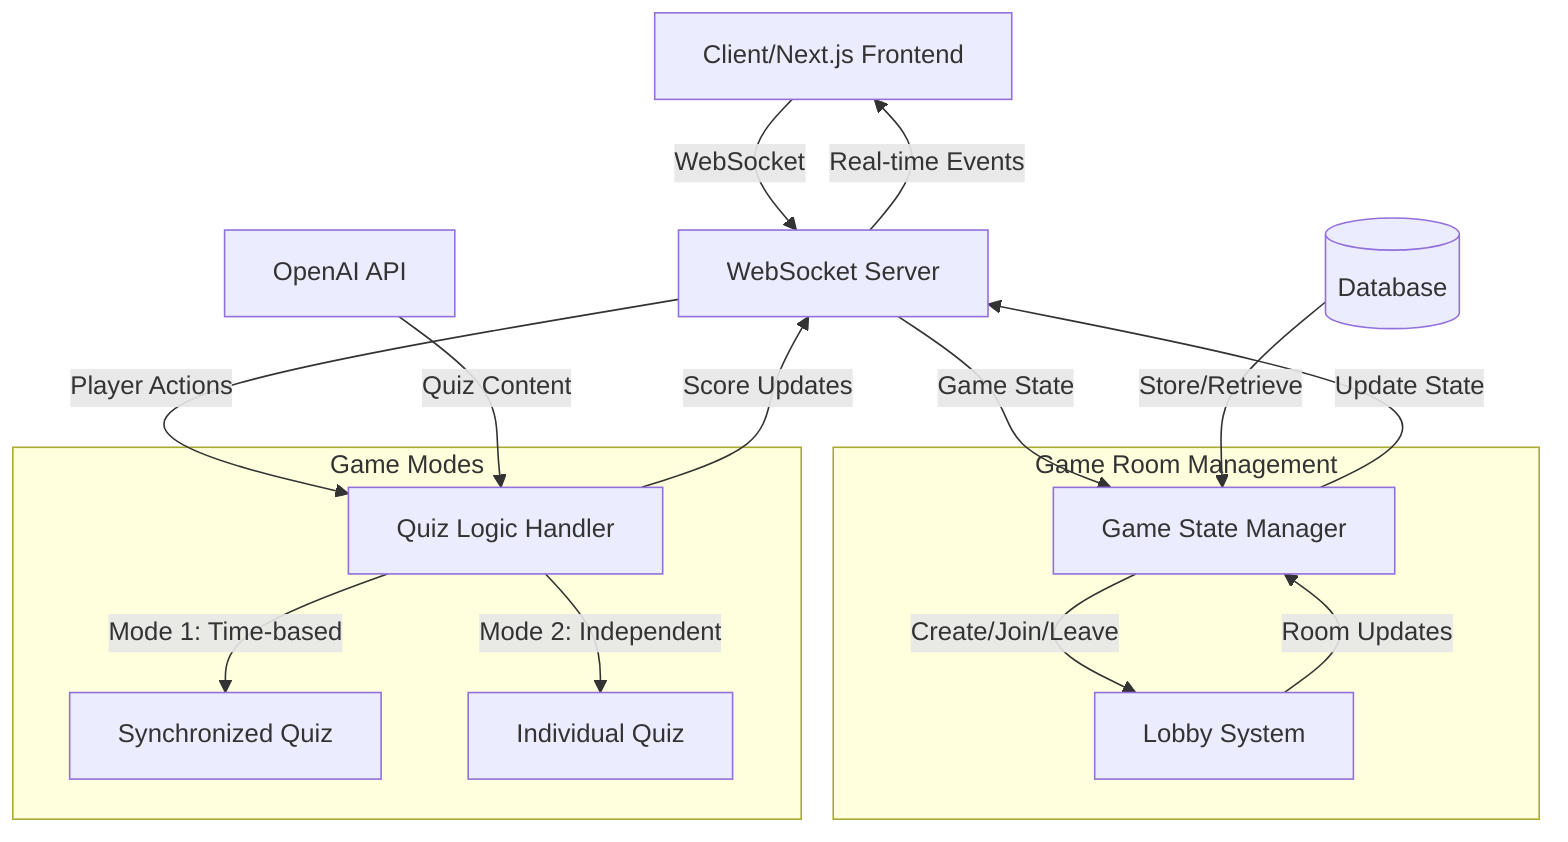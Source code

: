 graph TD
    A[Client/Next.js Frontend] -->|WebSocket| B[WebSocket Server]
    B -->|Real-time Events| A
    B -->|Game State| C[Game State Manager]
    C -->|Update State| B
    B -->|Player Actions| D[Quiz Logic Handler]
    D -->|Score Updates| B
    E[OpenAI API] -->|Quiz Content| D
    F[(Database)] -->|Store/Retrieve| C
    
    subgraph "Game Room Management"
        C -->|Create/Join/Leave| G[Lobby System]
        G -->|Room Updates| C
    end
    
    subgraph "Game Modes"
        D -->|Mode 1: Time-based| H[Synchronized Quiz]
        D -->|Mode 2: Independent| I[Individual Quiz]
    end
